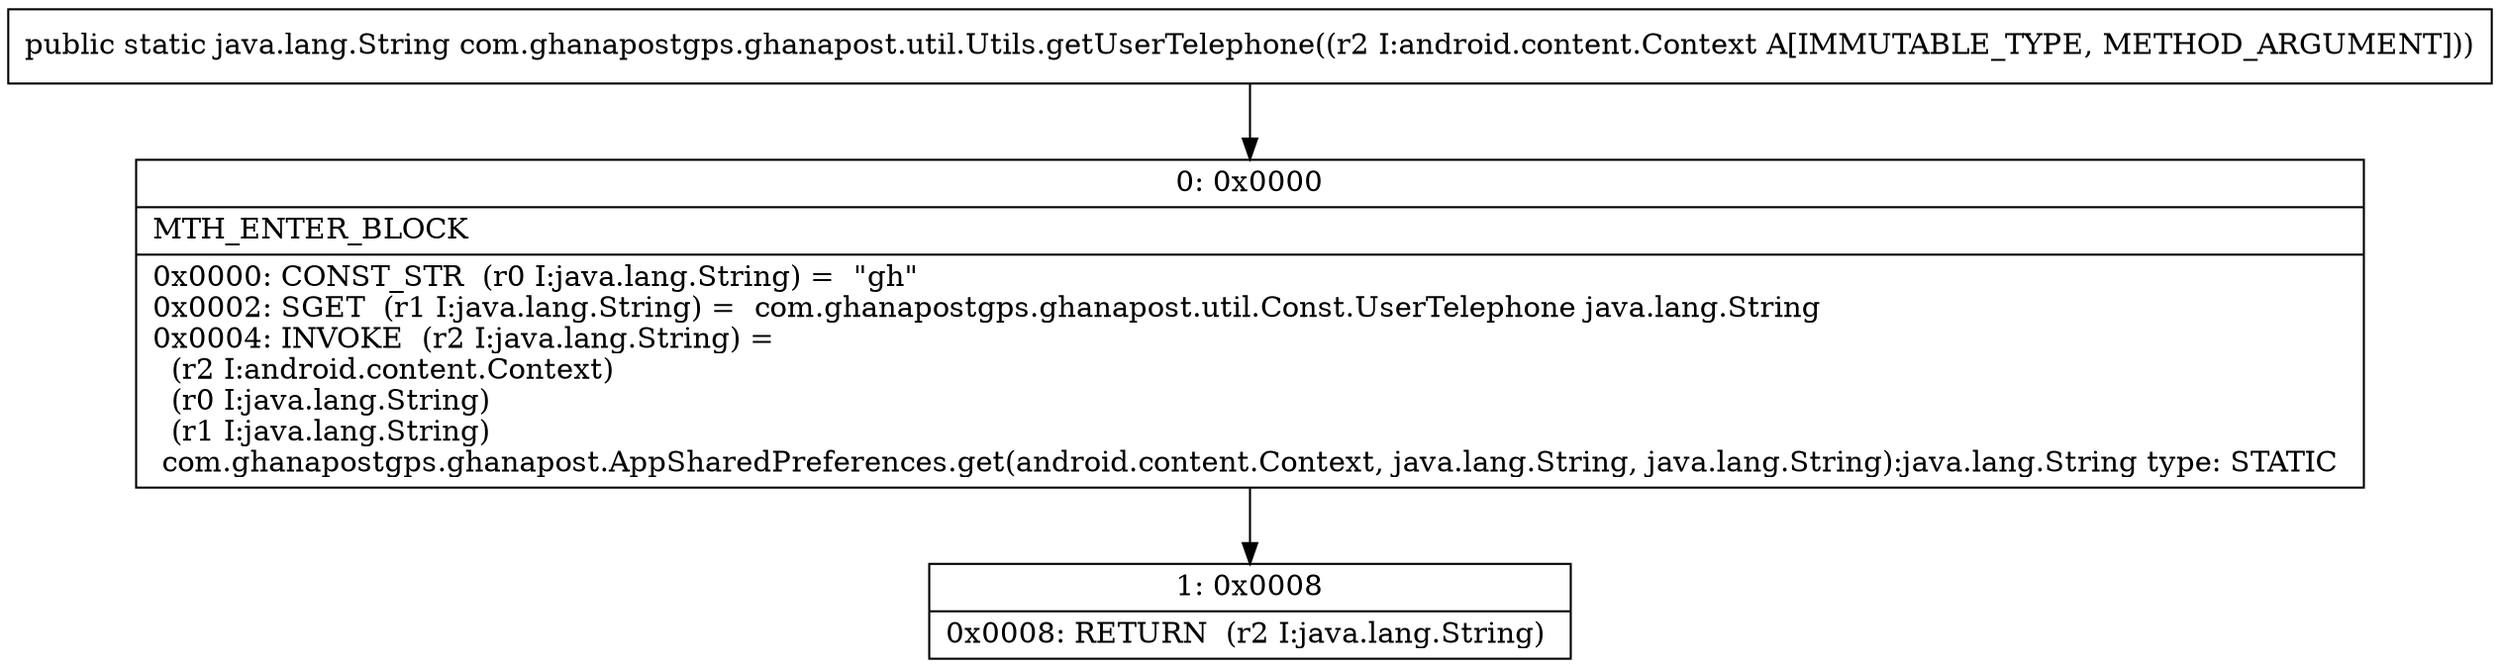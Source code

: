 digraph "CFG forcom.ghanapostgps.ghanapost.util.Utils.getUserTelephone(Landroid\/content\/Context;)Ljava\/lang\/String;" {
Node_0 [shape=record,label="{0\:\ 0x0000|MTH_ENTER_BLOCK\l|0x0000: CONST_STR  (r0 I:java.lang.String) =  \"gh\" \l0x0002: SGET  (r1 I:java.lang.String) =  com.ghanapostgps.ghanapost.util.Const.UserTelephone java.lang.String \l0x0004: INVOKE  (r2 I:java.lang.String) = \l  (r2 I:android.content.Context)\l  (r0 I:java.lang.String)\l  (r1 I:java.lang.String)\l com.ghanapostgps.ghanapost.AppSharedPreferences.get(android.content.Context, java.lang.String, java.lang.String):java.lang.String type: STATIC \l}"];
Node_1 [shape=record,label="{1\:\ 0x0008|0x0008: RETURN  (r2 I:java.lang.String) \l}"];
MethodNode[shape=record,label="{public static java.lang.String com.ghanapostgps.ghanapost.util.Utils.getUserTelephone((r2 I:android.content.Context A[IMMUTABLE_TYPE, METHOD_ARGUMENT])) }"];
MethodNode -> Node_0;
Node_0 -> Node_1;
}

